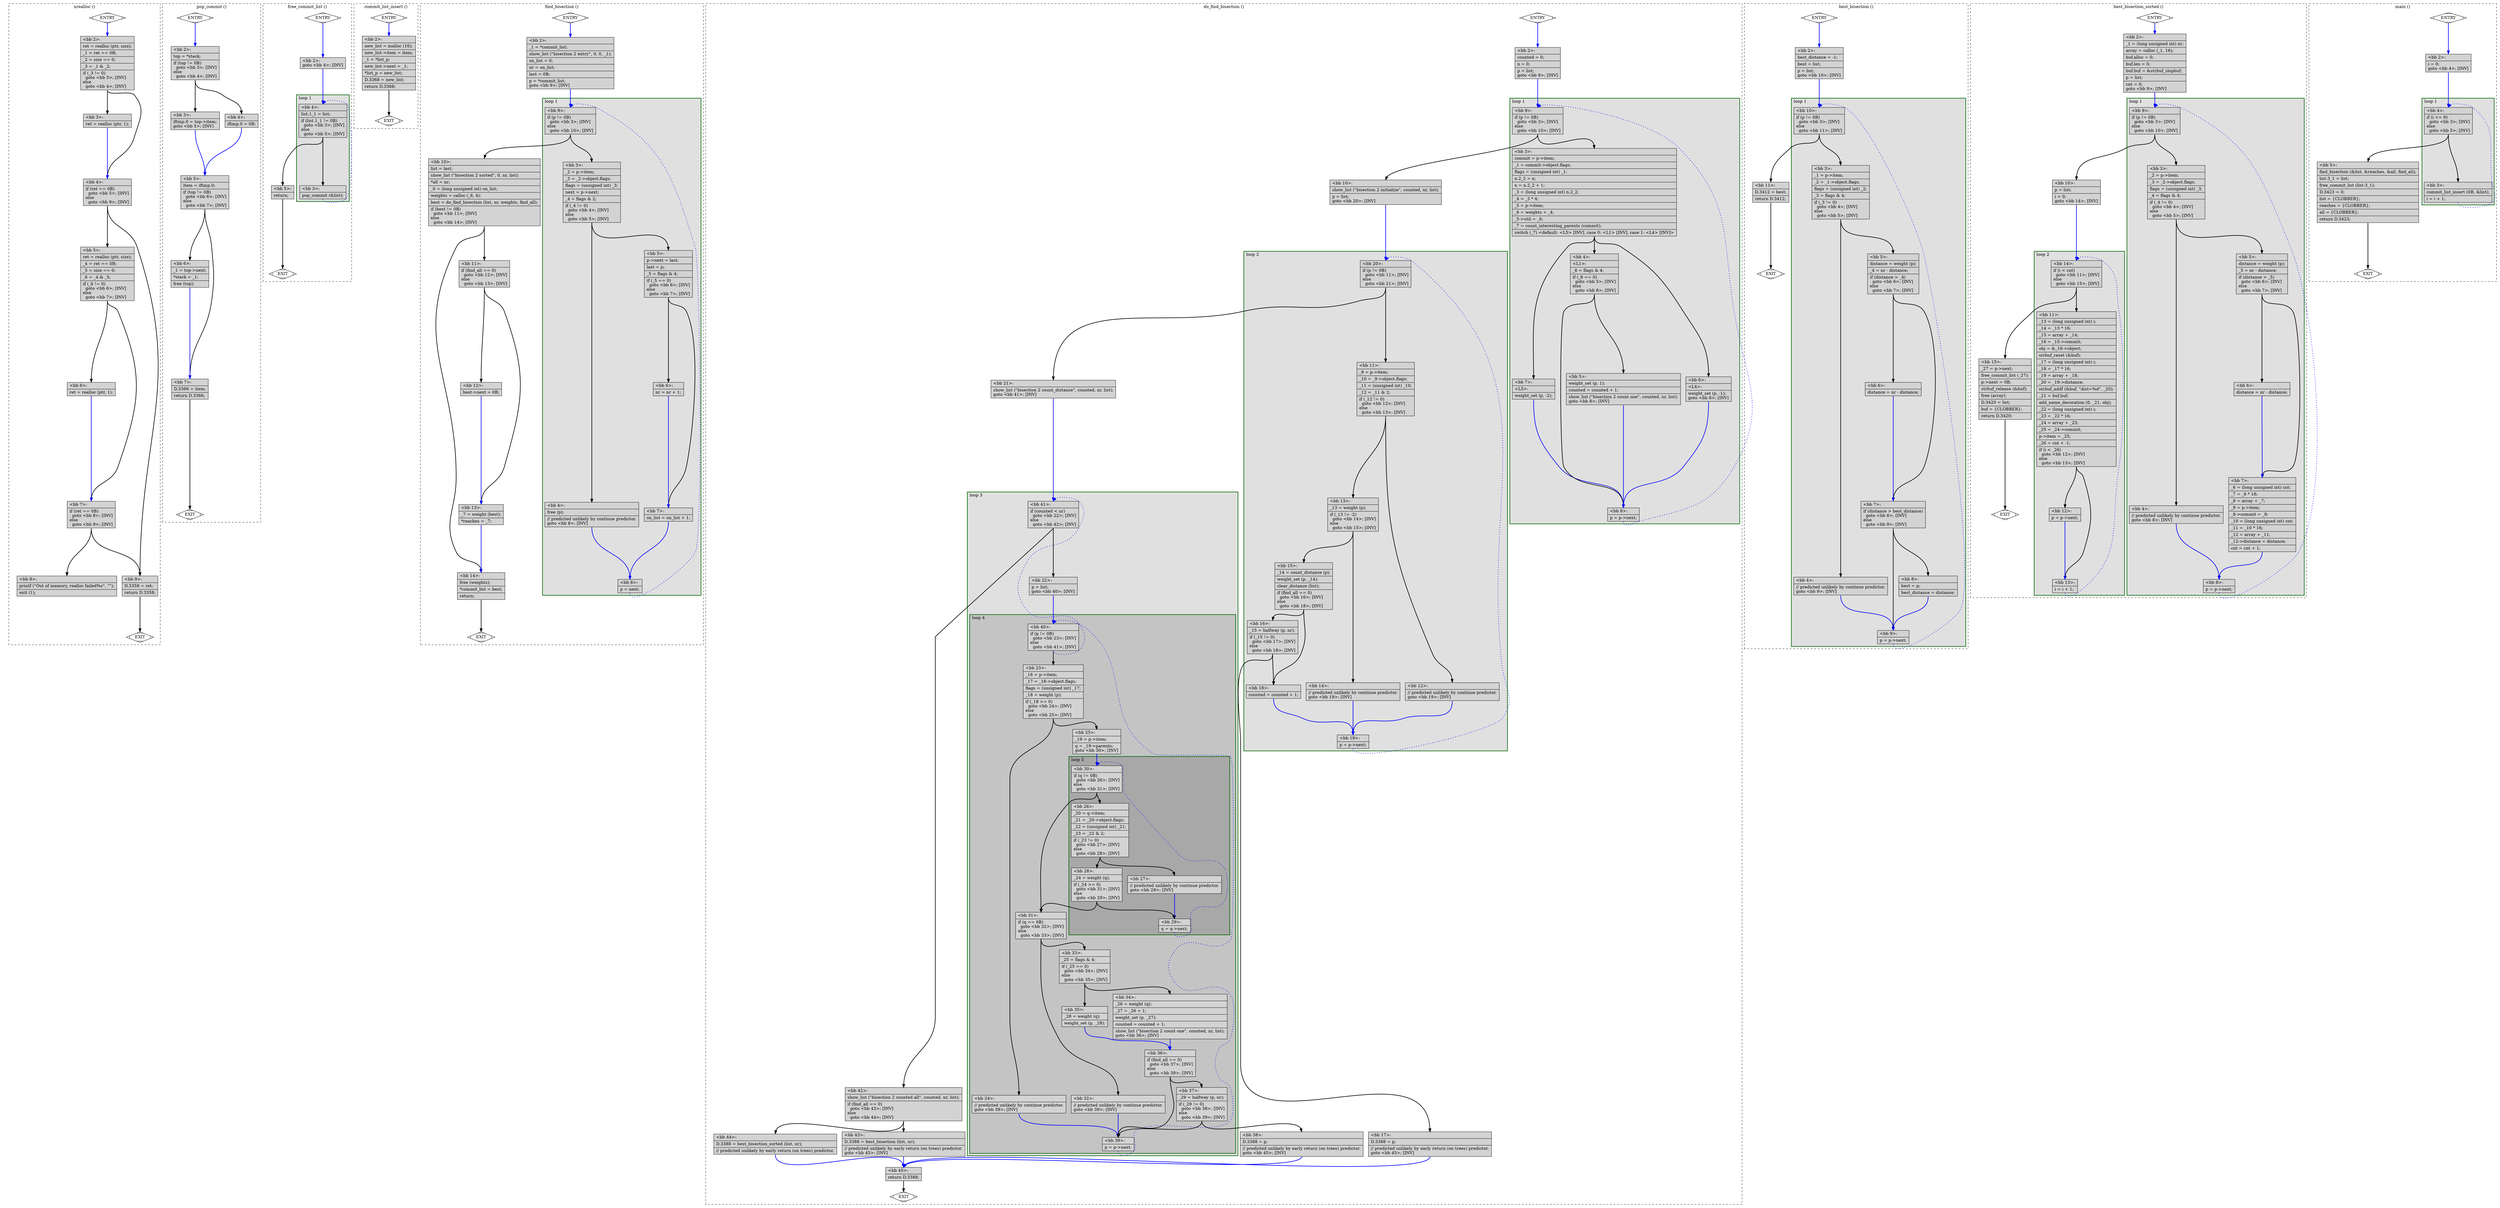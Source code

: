 digraph "test.o-git_leak_2.c.015t.cfg" {
overlap=false;
subgraph "cluster_xrealloc" {
	style="dashed";
	color="black";
	label="xrealloc ()";
	fn_26_basic_block_0 [shape=Mdiamond,style=filled,fillcolor=white,label="ENTRY"];

	fn_26_basic_block_1 [shape=Mdiamond,style=filled,fillcolor=white,label="EXIT"];

	fn_26_basic_block_2 [shape=record,style=filled,fillcolor=lightgrey,label="{\<bb\ 2\>:\l\
|ret\ =\ realloc\ (ptr,\ size);\l\
|_1\ =\ ret\ ==\ 0B;\l\
|_2\ =\ size\ ==\ 0;\l\
|_3\ =\ _1\ &\ _2;\l\
|if\ (_3\ !=\ 0)\l\
\ \ goto\ \<bb\ 3\>;\ [INV]\l\
else\l\
\ \ goto\ \<bb\ 4\>;\ [INV]\l\
}"];

	fn_26_basic_block_3 [shape=record,style=filled,fillcolor=lightgrey,label="{\<bb\ 3\>:\l\
|ret\ =\ realloc\ (ptr,\ 1);\l\
}"];

	fn_26_basic_block_4 [shape=record,style=filled,fillcolor=lightgrey,label="{\<bb\ 4\>:\l\
|if\ (ret\ ==\ 0B)\l\
\ \ goto\ \<bb\ 5\>;\ [INV]\l\
else\l\
\ \ goto\ \<bb\ 9\>;\ [INV]\l\
}"];

	fn_26_basic_block_5 [shape=record,style=filled,fillcolor=lightgrey,label="{\<bb\ 5\>:\l\
|ret\ =\ realloc\ (ptr,\ size);\l\
|_4\ =\ ret\ ==\ 0B;\l\
|_5\ =\ size\ ==\ 0;\l\
|_6\ =\ _4\ &\ _5;\l\
|if\ (_6\ !=\ 0)\l\
\ \ goto\ \<bb\ 6\>;\ [INV]\l\
else\l\
\ \ goto\ \<bb\ 7\>;\ [INV]\l\
}"];

	fn_26_basic_block_6 [shape=record,style=filled,fillcolor=lightgrey,label="{\<bb\ 6\>:\l\
|ret\ =\ realloc\ (ptr,\ 1);\l\
}"];

	fn_26_basic_block_7 [shape=record,style=filled,fillcolor=lightgrey,label="{\<bb\ 7\>:\l\
|if\ (ret\ ==\ 0B)\l\
\ \ goto\ \<bb\ 8\>;\ [INV]\l\
else\l\
\ \ goto\ \<bb\ 9\>;\ [INV]\l\
}"];

	fn_26_basic_block_8 [shape=record,style=filled,fillcolor=lightgrey,label="{\<bb\ 8\>:\l\
|printf\ (\"Out\ of\ memory,\ realloc\ failed%s\",\ \"\");\l\
|exit\ (1);\l\
}"];

	fn_26_basic_block_9 [shape=record,style=filled,fillcolor=lightgrey,label="{\<bb\ 9\>:\l\
|D.3358\ =\ ret;\l\
|return\ D.3358;\l\
}"];

	fn_26_basic_block_0:s -> fn_26_basic_block_2:n [style="solid,bold",color=blue,weight=100,constraint=true];
	fn_26_basic_block_2:s -> fn_26_basic_block_3:n [style="solid,bold",color=black,weight=10,constraint=true];
	fn_26_basic_block_2:s -> fn_26_basic_block_4:n [style="solid,bold",color=black,weight=10,constraint=true];
	fn_26_basic_block_3:s -> fn_26_basic_block_4:n [style="solid,bold",color=blue,weight=100,constraint=true];
	fn_26_basic_block_4:s -> fn_26_basic_block_5:n [style="solid,bold",color=black,weight=10,constraint=true];
	fn_26_basic_block_4:s -> fn_26_basic_block_9:n [style="solid,bold",color=black,weight=10,constraint=true];
	fn_26_basic_block_5:s -> fn_26_basic_block_6:n [style="solid,bold",color=black,weight=10,constraint=true];
	fn_26_basic_block_5:s -> fn_26_basic_block_7:n [style="solid,bold",color=black,weight=10,constraint=true];
	fn_26_basic_block_6:s -> fn_26_basic_block_7:n [style="solid,bold",color=blue,weight=100,constraint=true];
	fn_26_basic_block_7:s -> fn_26_basic_block_8:n [style="solid,bold",color=black,weight=10,constraint=true];
	fn_26_basic_block_7:s -> fn_26_basic_block_9:n [style="solid,bold",color=black,weight=10,constraint=true];
	fn_26_basic_block_9:s -> fn_26_basic_block_1:n [style="solid,bold",color=black,weight=10,constraint=true];
	fn_26_basic_block_0:s -> fn_26_basic_block_1:n [style="invis",constraint=true];
}
subgraph "cluster_pop_commit" {
	style="dashed";
	color="black";
	label="pop_commit ()";
	fn_27_basic_block_0 [shape=Mdiamond,style=filled,fillcolor=white,label="ENTRY"];

	fn_27_basic_block_1 [shape=Mdiamond,style=filled,fillcolor=white,label="EXIT"];

	fn_27_basic_block_2 [shape=record,style=filled,fillcolor=lightgrey,label="{\<bb\ 2\>:\l\
|top\ =\ *stack;\l\
|if\ (top\ !=\ 0B)\l\
\ \ goto\ \<bb\ 3\>;\ [INV]\l\
else\l\
\ \ goto\ \<bb\ 4\>;\ [INV]\l\
}"];

	fn_27_basic_block_3 [shape=record,style=filled,fillcolor=lightgrey,label="{\<bb\ 3\>:\l\
|iftmp.0\ =\ top-\>item;\l\
goto\ \<bb\ 5\>;\ [INV]\l\
}"];

	fn_27_basic_block_4 [shape=record,style=filled,fillcolor=lightgrey,label="{\<bb\ 4\>:\l\
|iftmp.0\ =\ 0B;\l\
}"];

	fn_27_basic_block_5 [shape=record,style=filled,fillcolor=lightgrey,label="{\<bb\ 5\>:\l\
|item\ =\ iftmp.0;\l\
|if\ (top\ !=\ 0B)\l\
\ \ goto\ \<bb\ 6\>;\ [INV]\l\
else\l\
\ \ goto\ \<bb\ 7\>;\ [INV]\l\
}"];

	fn_27_basic_block_6 [shape=record,style=filled,fillcolor=lightgrey,label="{\<bb\ 6\>:\l\
|_1\ =\ top-\>next;\l\
|*stack\ =\ _1;\l\
|free\ (top);\l\
}"];

	fn_27_basic_block_7 [shape=record,style=filled,fillcolor=lightgrey,label="{\<bb\ 7\>:\l\
|D.3366\ =\ item;\l\
|return\ D.3366;\l\
}"];

	fn_27_basic_block_0:s -> fn_27_basic_block_2:n [style="solid,bold",color=blue,weight=100,constraint=true];
	fn_27_basic_block_2:s -> fn_27_basic_block_3:n [style="solid,bold",color=black,weight=10,constraint=true];
	fn_27_basic_block_2:s -> fn_27_basic_block_4:n [style="solid,bold",color=black,weight=10,constraint=true];
	fn_27_basic_block_3:s -> fn_27_basic_block_5:n [style="solid,bold",color=blue,weight=100,constraint=true];
	fn_27_basic_block_4:s -> fn_27_basic_block_5:n [style="solid,bold",color=blue,weight=100,constraint=true];
	fn_27_basic_block_5:s -> fn_27_basic_block_6:n [style="solid,bold",color=black,weight=10,constraint=true];
	fn_27_basic_block_5:s -> fn_27_basic_block_7:n [style="solid,bold",color=black,weight=10,constraint=true];
	fn_27_basic_block_6:s -> fn_27_basic_block_7:n [style="solid,bold",color=blue,weight=100,constraint=true];
	fn_27_basic_block_7:s -> fn_27_basic_block_1:n [style="solid,bold",color=black,weight=10,constraint=true];
	fn_27_basic_block_0:s -> fn_27_basic_block_1:n [style="invis",constraint=true];
}
subgraph "cluster_free_commit_list" {
	style="dashed";
	color="black";
	label="free_commit_list ()";
	subgraph cluster_28_1 {
	style="filled";
	color="darkgreen";
	fillcolor="grey88";
	label="loop 1";
	labeljust=l;
	penwidth=2;
	fn_28_basic_block_4 [shape=record,style=filled,fillcolor=lightgrey,label="{\<bb\ 4\>:\l\
|list.1_1\ =\ list;\l\
|if\ (list.1_1\ !=\ 0B)\l\
\ \ goto\ \<bb\ 3\>;\ [INV]\l\
else\l\
\ \ goto\ \<bb\ 5\>;\ [INV]\l\
}"];

	fn_28_basic_block_3 [shape=record,style=filled,fillcolor=lightgrey,label="{\<bb\ 3\>:\l\
|pop_commit\ (&list);\l\
}"];

	}
	fn_28_basic_block_0 [shape=Mdiamond,style=filled,fillcolor=white,label="ENTRY"];

	fn_28_basic_block_1 [shape=Mdiamond,style=filled,fillcolor=white,label="EXIT"];

	fn_28_basic_block_2 [shape=record,style=filled,fillcolor=lightgrey,label="{\<bb\ 2\>:\l\
goto\ \<bb\ 4\>;\ [INV]\l\
}"];

	fn_28_basic_block_5 [shape=record,style=filled,fillcolor=lightgrey,label="{\<bb\ 5\>:\l\
|return;\l\
}"];

	fn_28_basic_block_0:s -> fn_28_basic_block_2:n [style="solid,bold",color=blue,weight=100,constraint=true];
	fn_28_basic_block_2:s -> fn_28_basic_block_4:n [style="solid,bold",color=blue,weight=100,constraint=true];
	fn_28_basic_block_3:s -> fn_28_basic_block_4:n [style="dotted,bold",color=blue,weight=10,constraint=false];
	fn_28_basic_block_4:s -> fn_28_basic_block_3:n [style="solid,bold",color=black,weight=10,constraint=true];
	fn_28_basic_block_4:s -> fn_28_basic_block_5:n [style="solid,bold",color=black,weight=10,constraint=true];
	fn_28_basic_block_5:s -> fn_28_basic_block_1:n [style="solid,bold",color=black,weight=10,constraint=true];
	fn_28_basic_block_0:s -> fn_28_basic_block_1:n [style="invis",constraint=true];
}
subgraph "cluster_commit_list_insert" {
	style="dashed";
	color="black";
	label="commit_list_insert ()";
	fn_29_basic_block_0 [shape=Mdiamond,style=filled,fillcolor=white,label="ENTRY"];

	fn_29_basic_block_1 [shape=Mdiamond,style=filled,fillcolor=white,label="EXIT"];

	fn_29_basic_block_2 [shape=record,style=filled,fillcolor=lightgrey,label="{\<bb\ 2\>:\l\
|new_list\ =\ malloc\ (16);\l\
|new_list-\>item\ =\ item;\l\
|_1\ =\ *list_p;\l\
|new_list-\>next\ =\ _1;\l\
|*list_p\ =\ new_list;\l\
|D.3368\ =\ new_list;\l\
|return\ D.3368;\l\
}"];

	fn_29_basic_block_0:s -> fn_29_basic_block_2:n [style="solid,bold",color=blue,weight=100,constraint=true];
	fn_29_basic_block_2:s -> fn_29_basic_block_1:n [style="solid,bold",color=black,weight=10,constraint=true];
	fn_29_basic_block_0:s -> fn_29_basic_block_1:n [style="invis",constraint=true];
}
subgraph "cluster_find_bisection" {
	style="dashed";
	color="black";
	label="find_bisection ()";
	subgraph cluster_33_1 {
	style="filled";
	color="darkgreen";
	fillcolor="grey88";
	label="loop 1";
	labeljust=l;
	penwidth=2;
	fn_33_basic_block_9 [shape=record,style=filled,fillcolor=lightgrey,label="{\<bb\ 9\>:\l\
|if\ (p\ !=\ 0B)\l\
\ \ goto\ \<bb\ 3\>;\ [INV]\l\
else\l\
\ \ goto\ \<bb\ 10\>;\ [INV]\l\
}"];

	fn_33_basic_block_3 [shape=record,style=filled,fillcolor=lightgrey,label="{\<bb\ 3\>:\l\
|_2\ =\ p-\>item;\l\
|_3\ =\ _2-\>object.flags;\l\
|flags\ =\ (unsigned\ int)\ _3;\l\
|next\ =\ p-\>next;\l\
|_4\ =\ flags\ &\ 2;\l\
|if\ (_4\ !=\ 0)\l\
\ \ goto\ \<bb\ 4\>;\ [INV]\l\
else\l\
\ \ goto\ \<bb\ 5\>;\ [INV]\l\
}"];

	fn_33_basic_block_4 [shape=record,style=filled,fillcolor=lightgrey,label="{\<bb\ 4\>:\l\
|free\ (p);\l\
|//\ predicted\ unlikely\ by\ continue\ predictor.\l\
goto\ \<bb\ 8\>;\ [INV]\l\
}"];

	fn_33_basic_block_5 [shape=record,style=filled,fillcolor=lightgrey,label="{\<bb\ 5\>:\l\
|p-\>next\ =\ last;\l\
|last\ =\ p;\l\
|_5\ =\ flags\ &\ 4;\l\
|if\ (_5\ ==\ 0)\l\
\ \ goto\ \<bb\ 6\>;\ [INV]\l\
else\l\
\ \ goto\ \<bb\ 7\>;\ [INV]\l\
}"];

	fn_33_basic_block_8 [shape=record,style=filled,fillcolor=lightgrey,label="{\<bb\ 8\>:\l\
|p\ =\ next;\l\
}"];

	fn_33_basic_block_6 [shape=record,style=filled,fillcolor=lightgrey,label="{\<bb\ 6\>:\l\
|nr\ =\ nr\ +\ 1;\l\
}"];

	fn_33_basic_block_7 [shape=record,style=filled,fillcolor=lightgrey,label="{\<bb\ 7\>:\l\
|on_list\ =\ on_list\ +\ 1;\l\
}"];

	}
	fn_33_basic_block_0 [shape=Mdiamond,style=filled,fillcolor=white,label="ENTRY"];

	fn_33_basic_block_1 [shape=Mdiamond,style=filled,fillcolor=white,label="EXIT"];

	fn_33_basic_block_2 [shape=record,style=filled,fillcolor=lightgrey,label="{\<bb\ 2\>:\l\
|_1\ =\ *commit_list;\l\
|show_list\ (\"bisection\ 2\ entry\",\ 0,\ 0,\ _1);\l\
|on_list\ =\ 0;\l\
|nr\ =\ on_list;\l\
|last\ =\ 0B;\l\
|p\ =\ *commit_list;\l\
goto\ \<bb\ 9\>;\ [INV]\l\
}"];

	fn_33_basic_block_10 [shape=record,style=filled,fillcolor=lightgrey,label="{\<bb\ 10\>:\l\
|list\ =\ last;\l\
|show_list\ (\"bisection\ 2\ sorted\",\ 0,\ nr,\ list);\l\
|*all\ =\ nr;\l\
|_6\ =\ (long\ unsigned\ int)\ on_list;\l\
|weights\ =\ calloc\ (_6,\ 4);\l\
|best\ =\ do_find_bisection\ (list,\ nr,\ weights,\ find_all);\l\
|if\ (best\ !=\ 0B)\l\
\ \ goto\ \<bb\ 11\>;\ [INV]\l\
else\l\
\ \ goto\ \<bb\ 14\>;\ [INV]\l\
}"];

	fn_33_basic_block_11 [shape=record,style=filled,fillcolor=lightgrey,label="{\<bb\ 11\>:\l\
|if\ (find_all\ ==\ 0)\l\
\ \ goto\ \<bb\ 12\>;\ [INV]\l\
else\l\
\ \ goto\ \<bb\ 13\>;\ [INV]\l\
}"];

	fn_33_basic_block_12 [shape=record,style=filled,fillcolor=lightgrey,label="{\<bb\ 12\>:\l\
|best-\>next\ =\ 0B;\l\
}"];

	fn_33_basic_block_13 [shape=record,style=filled,fillcolor=lightgrey,label="{\<bb\ 13\>:\l\
|_7\ =\ weight\ (best);\l\
|*reaches\ =\ _7;\l\
}"];

	fn_33_basic_block_14 [shape=record,style=filled,fillcolor=lightgrey,label="{\<bb\ 14\>:\l\
|free\ (weights);\l\
|*commit_list\ =\ best;\l\
|return;\l\
}"];

	fn_33_basic_block_0:s -> fn_33_basic_block_2:n [style="solid,bold",color=blue,weight=100,constraint=true];
	fn_33_basic_block_2:s -> fn_33_basic_block_9:n [style="solid,bold",color=blue,weight=100,constraint=true];
	fn_33_basic_block_3:s -> fn_33_basic_block_4:n [style="solid,bold",color=black,weight=10,constraint=true];
	fn_33_basic_block_3:s -> fn_33_basic_block_5:n [style="solid,bold",color=black,weight=10,constraint=true];
	fn_33_basic_block_4:s -> fn_33_basic_block_8:n [style="solid,bold",color=blue,weight=100,constraint=true];
	fn_33_basic_block_5:s -> fn_33_basic_block_6:n [style="solid,bold",color=black,weight=10,constraint=true];
	fn_33_basic_block_5:s -> fn_33_basic_block_7:n [style="solid,bold",color=black,weight=10,constraint=true];
	fn_33_basic_block_6:s -> fn_33_basic_block_7:n [style="solid,bold",color=blue,weight=100,constraint=true];
	fn_33_basic_block_7:s -> fn_33_basic_block_8:n [style="solid,bold",color=blue,weight=100,constraint=true];
	fn_33_basic_block_8:s -> fn_33_basic_block_9:n [style="dotted,bold",color=blue,weight=10,constraint=false];
	fn_33_basic_block_9:s -> fn_33_basic_block_3:n [style="solid,bold",color=black,weight=10,constraint=true];
	fn_33_basic_block_9:s -> fn_33_basic_block_10:n [style="solid,bold",color=black,weight=10,constraint=true];
	fn_33_basic_block_10:s -> fn_33_basic_block_11:n [style="solid,bold",color=black,weight=10,constraint=true];
	fn_33_basic_block_10:s -> fn_33_basic_block_14:n [style="solid,bold",color=black,weight=10,constraint=true];
	fn_33_basic_block_11:s -> fn_33_basic_block_12:n [style="solid,bold",color=black,weight=10,constraint=true];
	fn_33_basic_block_11:s -> fn_33_basic_block_13:n [style="solid,bold",color=black,weight=10,constraint=true];
	fn_33_basic_block_12:s -> fn_33_basic_block_13:n [style="solid,bold",color=blue,weight=100,constraint=true];
	fn_33_basic_block_13:s -> fn_33_basic_block_14:n [style="solid,bold",color=blue,weight=100,constraint=true];
	fn_33_basic_block_14:s -> fn_33_basic_block_1:n [style="solid,bold",color=black,weight=10,constraint=true];
	fn_33_basic_block_0:s -> fn_33_basic_block_1:n [style="invis",constraint=true];
}
subgraph "cluster_do_find_bisection" {
	style="dashed";
	color="black";
	label="do_find_bisection ()";
	subgraph cluster_32_3 {
	style="filled";
	color="darkgreen";
	fillcolor="grey88";
	label="loop 3";
	labeljust=l;
	penwidth=2;
	subgraph cluster_32_4 {
	style="filled";
	color="darkgreen";
	fillcolor="grey77";
	label="loop 4";
	labeljust=l;
	penwidth=2;
	subgraph cluster_32_5 {
	style="filled";
	color="darkgreen";
	fillcolor="grey66";
	label="loop 5";
	labeljust=l;
	penwidth=2;
	fn_32_basic_block_30 [shape=record,style=filled,fillcolor=lightgrey,label="{\<bb\ 30\>:\l\
|if\ (q\ !=\ 0B)\l\
\ \ goto\ \<bb\ 26\>;\ [INV]\l\
else\l\
\ \ goto\ \<bb\ 31\>;\ [INV]\l\
}"];

	fn_32_basic_block_26 [shape=record,style=filled,fillcolor=lightgrey,label="{\<bb\ 26\>:\l\
|_20\ =\ q-\>item;\l\
|_21\ =\ _20-\>object.flags;\l\
|_22\ =\ (unsigned\ int)\ _21;\l\
|_23\ =\ _22\ &\ 2;\l\
|if\ (_23\ !=\ 0)\l\
\ \ goto\ \<bb\ 27\>;\ [INV]\l\
else\l\
\ \ goto\ \<bb\ 28\>;\ [INV]\l\
}"];

	fn_32_basic_block_27 [shape=record,style=filled,fillcolor=lightgrey,label="{\<bb\ 27\>:\l\
|//\ predicted\ unlikely\ by\ continue\ predictor.\l\
goto\ \<bb\ 29\>;\ [INV]\l\
}"];

	fn_32_basic_block_28 [shape=record,style=filled,fillcolor=lightgrey,label="{\<bb\ 28\>:\l\
|_24\ =\ weight\ (q);\l\
|if\ (_24\ \>=\ 0)\l\
\ \ goto\ \<bb\ 31\>;\ [INV]\l\
else\l\
\ \ goto\ \<bb\ 29\>;\ [INV]\l\
}"];

	fn_32_basic_block_29 [shape=record,style=filled,fillcolor=lightgrey,label="{\<bb\ 29\>:\l\
|q\ =\ q-\>next;\l\
}"];

	}
	fn_32_basic_block_40 [shape=record,style=filled,fillcolor=lightgrey,label="{\<bb\ 40\>:\l\
|if\ (p\ !=\ 0B)\l\
\ \ goto\ \<bb\ 23\>;\ [INV]\l\
else\l\
\ \ goto\ \<bb\ 41\>;\ [INV]\l\
}"];

	fn_32_basic_block_23 [shape=record,style=filled,fillcolor=lightgrey,label="{\<bb\ 23\>:\l\
|_16\ =\ p-\>item;\l\
|_17\ =\ _16-\>object.flags;\l\
|flags\ =\ (unsigned\ int)\ _17;\l\
|_18\ =\ weight\ (p);\l\
|if\ (_18\ \>=\ 0)\l\
\ \ goto\ \<bb\ 24\>;\ [INV]\l\
else\l\
\ \ goto\ \<bb\ 25\>;\ [INV]\l\
}"];

	fn_32_basic_block_24 [shape=record,style=filled,fillcolor=lightgrey,label="{\<bb\ 24\>:\l\
|//\ predicted\ unlikely\ by\ continue\ predictor.\l\
goto\ \<bb\ 39\>;\ [INV]\l\
}"];

	fn_32_basic_block_25 [shape=record,style=filled,fillcolor=lightgrey,label="{\<bb\ 25\>:\l\
|_19\ =\ p-\>item;\l\
|q\ =\ _19-\>parents;\l\
goto\ \<bb\ 30\>;\ [INV]\l\
}"];

	fn_32_basic_block_39 [shape=record,style=filled,fillcolor=lightgrey,label="{\<bb\ 39\>:\l\
|p\ =\ p-\>next;\l\
}"];

	fn_32_basic_block_31 [shape=record,style=filled,fillcolor=lightgrey,label="{\<bb\ 31\>:\l\
|if\ (q\ ==\ 0B)\l\
\ \ goto\ \<bb\ 32\>;\ [INV]\l\
else\l\
\ \ goto\ \<bb\ 33\>;\ [INV]\l\
}"];

	fn_32_basic_block_32 [shape=record,style=filled,fillcolor=lightgrey,label="{\<bb\ 32\>:\l\
|//\ predicted\ unlikely\ by\ continue\ predictor.\l\
goto\ \<bb\ 39\>;\ [INV]\l\
}"];

	fn_32_basic_block_33 [shape=record,style=filled,fillcolor=lightgrey,label="{\<bb\ 33\>:\l\
|_25\ =\ flags\ &\ 4;\l\
|if\ (_25\ ==\ 0)\l\
\ \ goto\ \<bb\ 34\>;\ [INV]\l\
else\l\
\ \ goto\ \<bb\ 35\>;\ [INV]\l\
}"];

	fn_32_basic_block_34 [shape=record,style=filled,fillcolor=lightgrey,label="{\<bb\ 34\>:\l\
|_26\ =\ weight\ (q);\l\
|_27\ =\ _26\ +\ 1;\l\
|weight_set\ (p,\ _27);\l\
|counted\ =\ counted\ +\ 1;\l\
|show_list\ (\"bisection\ 2\ count\ one\",\ counted,\ nr,\ list);\l\
goto\ \<bb\ 36\>;\ [INV]\l\
}"];

	fn_32_basic_block_35 [shape=record,style=filled,fillcolor=lightgrey,label="{\<bb\ 35\>:\l\
|_28\ =\ weight\ (q);\l\
|weight_set\ (p,\ _28);\l\
}"];

	fn_32_basic_block_36 [shape=record,style=filled,fillcolor=lightgrey,label="{\<bb\ 36\>:\l\
|if\ (find_all\ ==\ 0)\l\
\ \ goto\ \<bb\ 37\>;\ [INV]\l\
else\l\
\ \ goto\ \<bb\ 39\>;\ [INV]\l\
}"];

	fn_32_basic_block_37 [shape=record,style=filled,fillcolor=lightgrey,label="{\<bb\ 37\>:\l\
|_29\ =\ halfway\ (p,\ nr);\l\
|if\ (_29\ !=\ 0)\l\
\ \ goto\ \<bb\ 38\>;\ [INV]\l\
else\l\
\ \ goto\ \<bb\ 39\>;\ [INV]\l\
}"];

	}
	fn_32_basic_block_41 [shape=record,style=filled,fillcolor=lightgrey,label="{\<bb\ 41\>:\l\
|if\ (counted\ \<\ nr)\l\
\ \ goto\ \<bb\ 22\>;\ [INV]\l\
else\l\
\ \ goto\ \<bb\ 42\>;\ [INV]\l\
}"];

	fn_32_basic_block_22 [shape=record,style=filled,fillcolor=lightgrey,label="{\<bb\ 22\>:\l\
|p\ =\ list;\l\
goto\ \<bb\ 40\>;\ [INV]\l\
}"];

	}
	subgraph cluster_32_2 {
	style="filled";
	color="darkgreen";
	fillcolor="grey88";
	label="loop 2";
	labeljust=l;
	penwidth=2;
	fn_32_basic_block_20 [shape=record,style=filled,fillcolor=lightgrey,label="{\<bb\ 20\>:\l\
|if\ (p\ !=\ 0B)\l\
\ \ goto\ \<bb\ 11\>;\ [INV]\l\
else\l\
\ \ goto\ \<bb\ 21\>;\ [INV]\l\
}"];

	fn_32_basic_block_11 [shape=record,style=filled,fillcolor=lightgrey,label="{\<bb\ 11\>:\l\
|_9\ =\ p-\>item;\l\
|_10\ =\ _9-\>object.flags;\l\
|_11\ =\ (unsigned\ int)\ _10;\l\
|_12\ =\ _11\ &\ 2;\l\
|if\ (_12\ !=\ 0)\l\
\ \ goto\ \<bb\ 12\>;\ [INV]\l\
else\l\
\ \ goto\ \<bb\ 13\>;\ [INV]\l\
}"];

	fn_32_basic_block_12 [shape=record,style=filled,fillcolor=lightgrey,label="{\<bb\ 12\>:\l\
|//\ predicted\ unlikely\ by\ continue\ predictor.\l\
goto\ \<bb\ 19\>;\ [INV]\l\
}"];

	fn_32_basic_block_13 [shape=record,style=filled,fillcolor=lightgrey,label="{\<bb\ 13\>:\l\
|_13\ =\ weight\ (p);\l\
|if\ (_13\ !=\ -2)\l\
\ \ goto\ \<bb\ 14\>;\ [INV]\l\
else\l\
\ \ goto\ \<bb\ 15\>;\ [INV]\l\
}"];

	fn_32_basic_block_19 [shape=record,style=filled,fillcolor=lightgrey,label="{\<bb\ 19\>:\l\
|p\ =\ p-\>next;\l\
}"];

	fn_32_basic_block_14 [shape=record,style=filled,fillcolor=lightgrey,label="{\<bb\ 14\>:\l\
|//\ predicted\ unlikely\ by\ continue\ predictor.\l\
goto\ \<bb\ 19\>;\ [INV]\l\
}"];

	fn_32_basic_block_15 [shape=record,style=filled,fillcolor=lightgrey,label="{\<bb\ 15\>:\l\
|_14\ =\ count_distance\ (p);\l\
|weight_set\ (p,\ _14);\l\
|clear_distance\ (list);\l\
|if\ (find_all\ ==\ 0)\l\
\ \ goto\ \<bb\ 16\>;\ [INV]\l\
else\l\
\ \ goto\ \<bb\ 18\>;\ [INV]\l\
}"];

	fn_32_basic_block_16 [shape=record,style=filled,fillcolor=lightgrey,label="{\<bb\ 16\>:\l\
|_15\ =\ halfway\ (p,\ nr);\l\
|if\ (_15\ !=\ 0)\l\
\ \ goto\ \<bb\ 17\>;\ [INV]\l\
else\l\
\ \ goto\ \<bb\ 18\>;\ [INV]\l\
}"];

	fn_32_basic_block_18 [shape=record,style=filled,fillcolor=lightgrey,label="{\<bb\ 18\>:\l\
|counted\ =\ counted\ +\ 1;\l\
}"];

	}
	subgraph cluster_32_1 {
	style="filled";
	color="darkgreen";
	fillcolor="grey88";
	label="loop 1";
	labeljust=l;
	penwidth=2;
	fn_32_basic_block_9 [shape=record,style=filled,fillcolor=lightgrey,label="{\<bb\ 9\>:\l\
|if\ (p\ !=\ 0B)\l\
\ \ goto\ \<bb\ 3\>;\ [INV]\l\
else\l\
\ \ goto\ \<bb\ 10\>;\ [INV]\l\
}"];

	fn_32_basic_block_3 [shape=record,style=filled,fillcolor=lightgrey,label="{\<bb\ 3\>:\l\
|commit\ =\ p-\>item;\l\
|_1\ =\ commit-\>object.flags;\l\
|flags\ =\ (unsigned\ int)\ _1;\l\
|n.2_2\ =\ n;\l\
|n\ =\ n.2_2\ +\ 1;\l\
|_3\ =\ (long\ unsigned\ int)\ n.2_2;\l\
|_4\ =\ _3\ *\ 4;\l\
|_5\ =\ p-\>item;\l\
|_6\ =\ weights\ +\ _4;\l\
|_5-\>util\ =\ _6;\l\
|_7\ =\ count_interesting_parents\ (commit);\l\
|switch\ (_7)\ \<default:\ \<L5\>\ [INV],\ case\ 0:\ \<L1\>\ [INV],\ case\ 1:\ \<L4\>\ [INV]\>\l\
}"];

	fn_32_basic_block_7 [shape=record,style=filled,fillcolor=lightgrey,label="{\<bb\ 7\>:\l\
|\<L5\>:\l\
|weight_set\ (p,\ -2);\l\
}"];

	fn_32_basic_block_4 [shape=record,style=filled,fillcolor=lightgrey,label="{\<bb\ 4\>:\l\
|\<L1\>:\l\
|_8\ =\ flags\ &\ 4;\l\
|if\ (_8\ ==\ 0)\l\
\ \ goto\ \<bb\ 5\>;\ [INV]\l\
else\l\
\ \ goto\ \<bb\ 8\>;\ [INV]\l\
}"];

	fn_32_basic_block_6 [shape=record,style=filled,fillcolor=lightgrey,label="{\<bb\ 6\>:\l\
|\<L4\>:\l\
|weight_set\ (p,\ -1);\l\
goto\ \<bb\ 8\>;\ [INV]\l\
}"];

	fn_32_basic_block_8 [shape=record,style=filled,fillcolor=lightgrey,label="{\<bb\ 8\>:\l\
|p\ =\ p-\>next;\l\
}"];

	fn_32_basic_block_5 [shape=record,style=filled,fillcolor=lightgrey,label="{\<bb\ 5\>:\l\
|weight_set\ (p,\ 1);\l\
|counted\ =\ counted\ +\ 1;\l\
|show_list\ (\"bisection\ 2\ count\ one\",\ counted,\ nr,\ list);\l\
goto\ \<bb\ 8\>;\ [INV]\l\
}"];

	}
	fn_32_basic_block_0 [shape=Mdiamond,style=filled,fillcolor=white,label="ENTRY"];

	fn_32_basic_block_1 [shape=Mdiamond,style=filled,fillcolor=white,label="EXIT"];

	fn_32_basic_block_2 [shape=record,style=filled,fillcolor=lightgrey,label="{\<bb\ 2\>:\l\
|counted\ =\ 0;\l\
|n\ =\ 0;\l\
|p\ =\ list;\l\
goto\ \<bb\ 9\>;\ [INV]\l\
}"];

	fn_32_basic_block_10 [shape=record,style=filled,fillcolor=lightgrey,label="{\<bb\ 10\>:\l\
|show_list\ (\"bisection\ 2\ initialize\",\ counted,\ nr,\ list);\l\
|p\ =\ list;\l\
goto\ \<bb\ 20\>;\ [INV]\l\
}"];

	fn_32_basic_block_17 [shape=record,style=filled,fillcolor=lightgrey,label="{\<bb\ 17\>:\l\
|D.3388\ =\ p;\l\
|//\ predicted\ unlikely\ by\ early\ return\ (on\ trees)\ predictor.\l\
goto\ \<bb\ 45\>;\ [INV]\l\
}"];

	fn_32_basic_block_21 [shape=record,style=filled,fillcolor=lightgrey,label="{\<bb\ 21\>:\l\
|show_list\ (\"bisection\ 2\ count_distance\",\ counted,\ nr,\ list);\l\
goto\ \<bb\ 41\>;\ [INV]\l\
}"];

	fn_32_basic_block_38 [shape=record,style=filled,fillcolor=lightgrey,label="{\<bb\ 38\>:\l\
|D.3388\ =\ p;\l\
|//\ predicted\ unlikely\ by\ early\ return\ (on\ trees)\ predictor.\l\
goto\ \<bb\ 45\>;\ [INV]\l\
}"];

	fn_32_basic_block_42 [shape=record,style=filled,fillcolor=lightgrey,label="{\<bb\ 42\>:\l\
|show_list\ (\"bisection\ 2\ counted\ all\",\ counted,\ nr,\ list);\l\
|if\ (find_all\ ==\ 0)\l\
\ \ goto\ \<bb\ 43\>;\ [INV]\l\
else\l\
\ \ goto\ \<bb\ 44\>;\ [INV]\l\
}"];

	fn_32_basic_block_43 [shape=record,style=filled,fillcolor=lightgrey,label="{\<bb\ 43\>:\l\
|D.3388\ =\ best_bisection\ (list,\ nr);\l\
|//\ predicted\ unlikely\ by\ early\ return\ (on\ trees)\ predictor.\l\
goto\ \<bb\ 45\>;\ [INV]\l\
}"];

	fn_32_basic_block_44 [shape=record,style=filled,fillcolor=lightgrey,label="{\<bb\ 44\>:\l\
|D.3388\ =\ best_bisection_sorted\ (list,\ nr);\l\
|//\ predicted\ unlikely\ by\ early\ return\ (on\ trees)\ predictor.\l\
}"];

	fn_32_basic_block_45 [shape=record,style=filled,fillcolor=lightgrey,label="{\<bb\ 45\>:\l\
|return\ D.3388;\l\
}"];

	fn_32_basic_block_0:s -> fn_32_basic_block_2:n [style="solid,bold",color=blue,weight=100,constraint=true];
	fn_32_basic_block_2:s -> fn_32_basic_block_9:n [style="solid,bold",color=blue,weight=100,constraint=true];
	fn_32_basic_block_3:s -> fn_32_basic_block_7:n [style="solid,bold",color=black,weight=10,constraint=true];
	fn_32_basic_block_3:s -> fn_32_basic_block_4:n [style="solid,bold",color=black,weight=10,constraint=true];
	fn_32_basic_block_3:s -> fn_32_basic_block_6:n [style="solid,bold",color=black,weight=10,constraint=true];
	fn_32_basic_block_4:s -> fn_32_basic_block_5:n [style="solid,bold",color=black,weight=10,constraint=true];
	fn_32_basic_block_4:s -> fn_32_basic_block_8:n [style="solid,bold",color=black,weight=10,constraint=true];
	fn_32_basic_block_5:s -> fn_32_basic_block_8:n [style="solid,bold",color=blue,weight=100,constraint=true];
	fn_32_basic_block_6:s -> fn_32_basic_block_8:n [style="solid,bold",color=blue,weight=100,constraint=true];
	fn_32_basic_block_7:s -> fn_32_basic_block_8:n [style="solid,bold",color=blue,weight=100,constraint=true];
	fn_32_basic_block_8:s -> fn_32_basic_block_9:n [style="dotted,bold",color=blue,weight=10,constraint=false];
	fn_32_basic_block_9:s -> fn_32_basic_block_3:n [style="solid,bold",color=black,weight=10,constraint=true];
	fn_32_basic_block_9:s -> fn_32_basic_block_10:n [style="solid,bold",color=black,weight=10,constraint=true];
	fn_32_basic_block_10:s -> fn_32_basic_block_20:n [style="solid,bold",color=blue,weight=100,constraint=true];
	fn_32_basic_block_11:s -> fn_32_basic_block_12:n [style="solid,bold",color=black,weight=10,constraint=true];
	fn_32_basic_block_11:s -> fn_32_basic_block_13:n [style="solid,bold",color=black,weight=10,constraint=true];
	fn_32_basic_block_12:s -> fn_32_basic_block_19:n [style="solid,bold",color=blue,weight=100,constraint=true];
	fn_32_basic_block_13:s -> fn_32_basic_block_14:n [style="solid,bold",color=black,weight=10,constraint=true];
	fn_32_basic_block_13:s -> fn_32_basic_block_15:n [style="solid,bold",color=black,weight=10,constraint=true];
	fn_32_basic_block_14:s -> fn_32_basic_block_19:n [style="solid,bold",color=blue,weight=100,constraint=true];
	fn_32_basic_block_15:s -> fn_32_basic_block_16:n [style="solid,bold",color=black,weight=10,constraint=true];
	fn_32_basic_block_15:s -> fn_32_basic_block_18:n [style="solid,bold",color=black,weight=10,constraint=true];
	fn_32_basic_block_16:s -> fn_32_basic_block_17:n [style="solid,bold",color=black,weight=10,constraint=true];
	fn_32_basic_block_16:s -> fn_32_basic_block_18:n [style="solid,bold",color=black,weight=10,constraint=true];
	fn_32_basic_block_17:s -> fn_32_basic_block_45:n [style="solid,bold",color=blue,weight=100,constraint=true];
	fn_32_basic_block_18:s -> fn_32_basic_block_19:n [style="solid,bold",color=blue,weight=100,constraint=true];
	fn_32_basic_block_19:s -> fn_32_basic_block_20:n [style="dotted,bold",color=blue,weight=10,constraint=false];
	fn_32_basic_block_20:s -> fn_32_basic_block_11:n [style="solid,bold",color=black,weight=10,constraint=true];
	fn_32_basic_block_20:s -> fn_32_basic_block_21:n [style="solid,bold",color=black,weight=10,constraint=true];
	fn_32_basic_block_21:s -> fn_32_basic_block_41:n [style="solid,bold",color=blue,weight=100,constraint=true];
	fn_32_basic_block_22:s -> fn_32_basic_block_40:n [style="solid,bold",color=blue,weight=100,constraint=true];
	fn_32_basic_block_23:s -> fn_32_basic_block_24:n [style="solid,bold",color=black,weight=10,constraint=true];
	fn_32_basic_block_23:s -> fn_32_basic_block_25:n [style="solid,bold",color=black,weight=10,constraint=true];
	fn_32_basic_block_24:s -> fn_32_basic_block_39:n [style="solid,bold",color=blue,weight=100,constraint=true];
	fn_32_basic_block_25:s -> fn_32_basic_block_30:n [style="solid,bold",color=blue,weight=100,constraint=true];
	fn_32_basic_block_26:s -> fn_32_basic_block_27:n [style="solid,bold",color=black,weight=10,constraint=true];
	fn_32_basic_block_26:s -> fn_32_basic_block_28:n [style="solid,bold",color=black,weight=10,constraint=true];
	fn_32_basic_block_27:s -> fn_32_basic_block_29:n [style="solid,bold",color=blue,weight=100,constraint=true];
	fn_32_basic_block_28:s -> fn_32_basic_block_31:n [style="solid,bold",color=black,weight=10,constraint=true];
	fn_32_basic_block_28:s -> fn_32_basic_block_29:n [style="solid,bold",color=black,weight=10,constraint=true];
	fn_32_basic_block_29:s -> fn_32_basic_block_30:n [style="dotted,bold",color=blue,weight=10,constraint=false];
	fn_32_basic_block_30:s -> fn_32_basic_block_26:n [style="solid,bold",color=black,weight=10,constraint=true];
	fn_32_basic_block_30:s -> fn_32_basic_block_31:n [style="solid,bold",color=black,weight=10,constraint=true];
	fn_32_basic_block_31:s -> fn_32_basic_block_32:n [style="solid,bold",color=black,weight=10,constraint=true];
	fn_32_basic_block_31:s -> fn_32_basic_block_33:n [style="solid,bold",color=black,weight=10,constraint=true];
	fn_32_basic_block_32:s -> fn_32_basic_block_39:n [style="solid,bold",color=blue,weight=100,constraint=true];
	fn_32_basic_block_33:s -> fn_32_basic_block_34:n [style="solid,bold",color=black,weight=10,constraint=true];
	fn_32_basic_block_33:s -> fn_32_basic_block_35:n [style="solid,bold",color=black,weight=10,constraint=true];
	fn_32_basic_block_34:s -> fn_32_basic_block_36:n [style="solid,bold",color=blue,weight=100,constraint=true];
	fn_32_basic_block_35:s -> fn_32_basic_block_36:n [style="solid,bold",color=blue,weight=100,constraint=true];
	fn_32_basic_block_36:s -> fn_32_basic_block_37:n [style="solid,bold",color=black,weight=10,constraint=true];
	fn_32_basic_block_36:s -> fn_32_basic_block_39:n [style="solid,bold",color=black,weight=10,constraint=true];
	fn_32_basic_block_37:s -> fn_32_basic_block_38:n [style="solid,bold",color=black,weight=10,constraint=true];
	fn_32_basic_block_37:s -> fn_32_basic_block_39:n [style="solid,bold",color=black,weight=10,constraint=true];
	fn_32_basic_block_38:s -> fn_32_basic_block_45:n [style="solid,bold",color=blue,weight=100,constraint=true];
	fn_32_basic_block_39:s -> fn_32_basic_block_40:n [style="dotted,bold",color=blue,weight=10,constraint=false];
	fn_32_basic_block_40:s -> fn_32_basic_block_23:n [style="solid,bold",color=black,weight=10,constraint=true];
	fn_32_basic_block_40:s -> fn_32_basic_block_41:n [style="dotted,bold",color=blue,weight=10,constraint=false];
	fn_32_basic_block_41:s -> fn_32_basic_block_22:n [style="solid,bold",color=black,weight=10,constraint=true];
	fn_32_basic_block_41:s -> fn_32_basic_block_42:n [style="solid,bold",color=black,weight=10,constraint=true];
	fn_32_basic_block_42:s -> fn_32_basic_block_43:n [style="solid,bold",color=black,weight=10,constraint=true];
	fn_32_basic_block_42:s -> fn_32_basic_block_44:n [style="solid,bold",color=black,weight=10,constraint=true];
	fn_32_basic_block_43:s -> fn_32_basic_block_45:n [style="solid,bold",color=blue,weight=100,constraint=true];
	fn_32_basic_block_44:s -> fn_32_basic_block_45:n [style="solid,bold",color=blue,weight=100,constraint=true];
	fn_32_basic_block_45:s -> fn_32_basic_block_1:n [style="solid,bold",color=black,weight=10,constraint=true];
	fn_32_basic_block_0:s -> fn_32_basic_block_1:n [style="invis",constraint=true];
}
subgraph "cluster_best_bisection" {
	style="dashed";
	color="black";
	label="best_bisection ()";
	subgraph cluster_30_1 {
	style="filled";
	color="darkgreen";
	fillcolor="grey88";
	label="loop 1";
	labeljust=l;
	penwidth=2;
	fn_30_basic_block_10 [shape=record,style=filled,fillcolor=lightgrey,label="{\<bb\ 10\>:\l\
|if\ (p\ !=\ 0B)\l\
\ \ goto\ \<bb\ 3\>;\ [INV]\l\
else\l\
\ \ goto\ \<bb\ 11\>;\ [INV]\l\
}"];

	fn_30_basic_block_3 [shape=record,style=filled,fillcolor=lightgrey,label="{\<bb\ 3\>:\l\
|_1\ =\ p-\>item;\l\
|_2\ =\ _1-\>object.flags;\l\
|flags\ =\ (unsigned\ int)\ _2;\l\
|_3\ =\ flags\ &\ 4;\l\
|if\ (_3\ !=\ 0)\l\
\ \ goto\ \<bb\ 4\>;\ [INV]\l\
else\l\
\ \ goto\ \<bb\ 5\>;\ [INV]\l\
}"];

	fn_30_basic_block_4 [shape=record,style=filled,fillcolor=lightgrey,label="{\<bb\ 4\>:\l\
|//\ predicted\ unlikely\ by\ continue\ predictor.\l\
goto\ \<bb\ 9\>;\ [INV]\l\
}"];

	fn_30_basic_block_5 [shape=record,style=filled,fillcolor=lightgrey,label="{\<bb\ 5\>:\l\
|distance\ =\ weight\ (p);\l\
|_4\ =\ nr\ -\ distance;\l\
|if\ (distance\ \>\ _4)\l\
\ \ goto\ \<bb\ 6\>;\ [INV]\l\
else\l\
\ \ goto\ \<bb\ 7\>;\ [INV]\l\
}"];

	fn_30_basic_block_9 [shape=record,style=filled,fillcolor=lightgrey,label="{\<bb\ 9\>:\l\
|p\ =\ p-\>next;\l\
}"];

	fn_30_basic_block_6 [shape=record,style=filled,fillcolor=lightgrey,label="{\<bb\ 6\>:\l\
|distance\ =\ nr\ -\ distance;\l\
}"];

	fn_30_basic_block_7 [shape=record,style=filled,fillcolor=lightgrey,label="{\<bb\ 7\>:\l\
|if\ (distance\ \>\ best_distance)\l\
\ \ goto\ \<bb\ 8\>;\ [INV]\l\
else\l\
\ \ goto\ \<bb\ 9\>;\ [INV]\l\
}"];

	fn_30_basic_block_8 [shape=record,style=filled,fillcolor=lightgrey,label="{\<bb\ 8\>:\l\
|best\ =\ p;\l\
|best_distance\ =\ distance;\l\
}"];

	}
	fn_30_basic_block_0 [shape=Mdiamond,style=filled,fillcolor=white,label="ENTRY"];

	fn_30_basic_block_1 [shape=Mdiamond,style=filled,fillcolor=white,label="EXIT"];

	fn_30_basic_block_2 [shape=record,style=filled,fillcolor=lightgrey,label="{\<bb\ 2\>:\l\
|best_distance\ =\ -1;\l\
|best\ =\ list;\l\
|p\ =\ list;\l\
goto\ \<bb\ 10\>;\ [INV]\l\
}"];

	fn_30_basic_block_11 [shape=record,style=filled,fillcolor=lightgrey,label="{\<bb\ 11\>:\l\
|D.3412\ =\ best;\l\
|return\ D.3412;\l\
}"];

	fn_30_basic_block_0:s -> fn_30_basic_block_2:n [style="solid,bold",color=blue,weight=100,constraint=true];
	fn_30_basic_block_2:s -> fn_30_basic_block_10:n [style="solid,bold",color=blue,weight=100,constraint=true];
	fn_30_basic_block_3:s -> fn_30_basic_block_4:n [style="solid,bold",color=black,weight=10,constraint=true];
	fn_30_basic_block_3:s -> fn_30_basic_block_5:n [style="solid,bold",color=black,weight=10,constraint=true];
	fn_30_basic_block_4:s -> fn_30_basic_block_9:n [style="solid,bold",color=blue,weight=100,constraint=true];
	fn_30_basic_block_5:s -> fn_30_basic_block_6:n [style="solid,bold",color=black,weight=10,constraint=true];
	fn_30_basic_block_5:s -> fn_30_basic_block_7:n [style="solid,bold",color=black,weight=10,constraint=true];
	fn_30_basic_block_6:s -> fn_30_basic_block_7:n [style="solid,bold",color=blue,weight=100,constraint=true];
	fn_30_basic_block_7:s -> fn_30_basic_block_8:n [style="solid,bold",color=black,weight=10,constraint=true];
	fn_30_basic_block_7:s -> fn_30_basic_block_9:n [style="solid,bold",color=black,weight=10,constraint=true];
	fn_30_basic_block_8:s -> fn_30_basic_block_9:n [style="solid,bold",color=blue,weight=100,constraint=true];
	fn_30_basic_block_9:s -> fn_30_basic_block_10:n [style="dotted,bold",color=blue,weight=10,constraint=false];
	fn_30_basic_block_10:s -> fn_30_basic_block_3:n [style="solid,bold",color=black,weight=10,constraint=true];
	fn_30_basic_block_10:s -> fn_30_basic_block_11:n [style="solid,bold",color=black,weight=10,constraint=true];
	fn_30_basic_block_11:s -> fn_30_basic_block_1:n [style="solid,bold",color=black,weight=10,constraint=true];
	fn_30_basic_block_0:s -> fn_30_basic_block_1:n [style="invis",constraint=true];
}
subgraph "cluster_best_bisection_sorted" {
	style="dashed";
	color="black";
	label="best_bisection_sorted ()";
	subgraph cluster_31_2 {
	style="filled";
	color="darkgreen";
	fillcolor="grey88";
	label="loop 2";
	labeljust=l;
	penwidth=2;
	fn_31_basic_block_14 [shape=record,style=filled,fillcolor=lightgrey,label="{\<bb\ 14\>:\l\
|if\ (i\ \<\ cnt)\l\
\ \ goto\ \<bb\ 11\>;\ [INV]\l\
else\l\
\ \ goto\ \<bb\ 15\>;\ [INV]\l\
}"];

	fn_31_basic_block_11 [shape=record,style=filled,fillcolor=lightgrey,label="{\<bb\ 11\>:\l\
|_13\ =\ (long\ unsigned\ int)\ i;\l\
|_14\ =\ _13\ *\ 16;\l\
|_15\ =\ array\ +\ _14;\l\
|_16\ =\ _15-\>commit;\l\
|obj\ =\ &_16-\>object;\l\
|strbuf_reset\ (&buf);\l\
|_17\ =\ (long\ unsigned\ int)\ i;\l\
|_18\ =\ _17\ *\ 16;\l\
|_19\ =\ array\ +\ _18;\l\
|_20\ =\ _19-\>distance;\l\
|strbuf_addf\ (&buf,\ \"dist=%d\",\ _20);\l\
|_21\ =\ buf.buf;\l\
|add_name_decoration\ (0,\ _21,\ obj);\l\
|_22\ =\ (long\ unsigned\ int)\ i;\l\
|_23\ =\ _22\ *\ 16;\l\
|_24\ =\ array\ +\ _23;\l\
|_25\ =\ _24-\>commit;\l\
|p-\>item\ =\ _25;\l\
|_26\ =\ cnt\ +\ -1;\l\
|if\ (i\ \<\ _26)\l\
\ \ goto\ \<bb\ 12\>;\ [INV]\l\
else\l\
\ \ goto\ \<bb\ 13\>;\ [INV]\l\
}"];

	fn_31_basic_block_12 [shape=record,style=filled,fillcolor=lightgrey,label="{\<bb\ 12\>:\l\
|p\ =\ p-\>next;\l\
}"];

	fn_31_basic_block_13 [shape=record,style=filled,fillcolor=lightgrey,label="{\<bb\ 13\>:\l\
|i\ =\ i\ +\ 1;\l\
}"];

	}
	subgraph cluster_31_1 {
	style="filled";
	color="darkgreen";
	fillcolor="grey88";
	label="loop 1";
	labeljust=l;
	penwidth=2;
	fn_31_basic_block_9 [shape=record,style=filled,fillcolor=lightgrey,label="{\<bb\ 9\>:\l\
|if\ (p\ !=\ 0B)\l\
\ \ goto\ \<bb\ 3\>;\ [INV]\l\
else\l\
\ \ goto\ \<bb\ 10\>;\ [INV]\l\
}"];

	fn_31_basic_block_3 [shape=record,style=filled,fillcolor=lightgrey,label="{\<bb\ 3\>:\l\
|_2\ =\ p-\>item;\l\
|_3\ =\ _2-\>object.flags;\l\
|flags\ =\ (unsigned\ int)\ _3;\l\
|_4\ =\ flags\ &\ 4;\l\
|if\ (_4\ !=\ 0)\l\
\ \ goto\ \<bb\ 4\>;\ [INV]\l\
else\l\
\ \ goto\ \<bb\ 5\>;\ [INV]\l\
}"];

	fn_31_basic_block_4 [shape=record,style=filled,fillcolor=lightgrey,label="{\<bb\ 4\>:\l\
|//\ predicted\ unlikely\ by\ continue\ predictor.\l\
goto\ \<bb\ 8\>;\ [INV]\l\
}"];

	fn_31_basic_block_5 [shape=record,style=filled,fillcolor=lightgrey,label="{\<bb\ 5\>:\l\
|distance\ =\ weight\ (p);\l\
|_5\ =\ nr\ -\ distance;\l\
|if\ (distance\ \>\ _5)\l\
\ \ goto\ \<bb\ 6\>;\ [INV]\l\
else\l\
\ \ goto\ \<bb\ 7\>;\ [INV]\l\
}"];

	fn_31_basic_block_8 [shape=record,style=filled,fillcolor=lightgrey,label="{\<bb\ 8\>:\l\
|p\ =\ p-\>next;\l\
}"];

	fn_31_basic_block_6 [shape=record,style=filled,fillcolor=lightgrey,label="{\<bb\ 6\>:\l\
|distance\ =\ nr\ -\ distance;\l\
}"];

	fn_31_basic_block_7 [shape=record,style=filled,fillcolor=lightgrey,label="{\<bb\ 7\>:\l\
|_6\ =\ (long\ unsigned\ int)\ cnt;\l\
|_7\ =\ _6\ *\ 16;\l\
|_8\ =\ array\ +\ _7;\l\
|_9\ =\ p-\>item;\l\
|_8-\>commit\ =\ _9;\l\
|_10\ =\ (long\ unsigned\ int)\ cnt;\l\
|_11\ =\ _10\ *\ 16;\l\
|_12\ =\ array\ +\ _11;\l\
|_12-\>distance\ =\ distance;\l\
|cnt\ =\ cnt\ +\ 1;\l\
}"];

	}
	fn_31_basic_block_0 [shape=Mdiamond,style=filled,fillcolor=white,label="ENTRY"];

	fn_31_basic_block_1 [shape=Mdiamond,style=filled,fillcolor=white,label="EXIT"];

	fn_31_basic_block_2 [shape=record,style=filled,fillcolor=lightgrey,label="{\<bb\ 2\>:\l\
|_1\ =\ (long\ unsigned\ int)\ nr;\l\
|array\ =\ calloc\ (_1,\ 16);\l\
|buf.alloc\ =\ 0;\l\
|buf.len\ =\ 0;\l\
|buf.buf\ =\ &strbuf_slopbuf;\l\
|p\ =\ list;\l\
|cnt\ =\ 0;\l\
goto\ \<bb\ 9\>;\ [INV]\l\
}"];

	fn_31_basic_block_10 [shape=record,style=filled,fillcolor=lightgrey,label="{\<bb\ 10\>:\l\
|p\ =\ list;\l\
|i\ =\ 0;\l\
goto\ \<bb\ 14\>;\ [INV]\l\
}"];

	fn_31_basic_block_15 [shape=record,style=filled,fillcolor=lightgrey,label="{\<bb\ 15\>:\l\
|_27\ =\ p-\>next;\l\
|free_commit_list\ (_27);\l\
|p-\>next\ =\ 0B;\l\
|strbuf_release\ (&buf);\l\
|free\ (array);\l\
|D.3420\ =\ list;\l\
|buf\ =\ \{CLOBBER\};\l\
|return\ D.3420;\l\
}"];

	fn_31_basic_block_0:s -> fn_31_basic_block_2:n [style="solid,bold",color=blue,weight=100,constraint=true];
	fn_31_basic_block_2:s -> fn_31_basic_block_9:n [style="solid,bold",color=blue,weight=100,constraint=true];
	fn_31_basic_block_3:s -> fn_31_basic_block_4:n [style="solid,bold",color=black,weight=10,constraint=true];
	fn_31_basic_block_3:s -> fn_31_basic_block_5:n [style="solid,bold",color=black,weight=10,constraint=true];
	fn_31_basic_block_4:s -> fn_31_basic_block_8:n [style="solid,bold",color=blue,weight=100,constraint=true];
	fn_31_basic_block_5:s -> fn_31_basic_block_6:n [style="solid,bold",color=black,weight=10,constraint=true];
	fn_31_basic_block_5:s -> fn_31_basic_block_7:n [style="solid,bold",color=black,weight=10,constraint=true];
	fn_31_basic_block_6:s -> fn_31_basic_block_7:n [style="solid,bold",color=blue,weight=100,constraint=true];
	fn_31_basic_block_7:s -> fn_31_basic_block_8:n [style="solid,bold",color=blue,weight=100,constraint=true];
	fn_31_basic_block_8:s -> fn_31_basic_block_9:n [style="dotted,bold",color=blue,weight=10,constraint=false];
	fn_31_basic_block_9:s -> fn_31_basic_block_3:n [style="solid,bold",color=black,weight=10,constraint=true];
	fn_31_basic_block_9:s -> fn_31_basic_block_10:n [style="solid,bold",color=black,weight=10,constraint=true];
	fn_31_basic_block_10:s -> fn_31_basic_block_14:n [style="solid,bold",color=blue,weight=100,constraint=true];
	fn_31_basic_block_11:s -> fn_31_basic_block_12:n [style="solid,bold",color=black,weight=10,constraint=true];
	fn_31_basic_block_11:s -> fn_31_basic_block_13:n [style="solid,bold",color=black,weight=10,constraint=true];
	fn_31_basic_block_12:s -> fn_31_basic_block_13:n [style="solid,bold",color=blue,weight=100,constraint=true];
	fn_31_basic_block_13:s -> fn_31_basic_block_14:n [style="dotted,bold",color=blue,weight=10,constraint=false];
	fn_31_basic_block_14:s -> fn_31_basic_block_11:n [style="solid,bold",color=black,weight=10,constraint=true];
	fn_31_basic_block_14:s -> fn_31_basic_block_15:n [style="solid,bold",color=black,weight=10,constraint=true];
	fn_31_basic_block_15:s -> fn_31_basic_block_1:n [style="solid,bold",color=black,weight=10,constraint=true];
	fn_31_basic_block_0:s -> fn_31_basic_block_1:n [style="invis",constraint=true];
}
subgraph "cluster_main" {
	style="dashed";
	color="black";
	label="main ()";
	subgraph cluster_34_1 {
	style="filled";
	color="darkgreen";
	fillcolor="grey88";
	label="loop 1";
	labeljust=l;
	penwidth=2;
	fn_34_basic_block_4 [shape=record,style=filled,fillcolor=lightgrey,label="{\<bb\ 4\>:\l\
|if\ (i\ \<=\ 9)\l\
\ \ goto\ \<bb\ 3\>;\ [INV]\l\
else\l\
\ \ goto\ \<bb\ 5\>;\ [INV]\l\
}"];

	fn_34_basic_block_3 [shape=record,style=filled,fillcolor=lightgrey,label="{\<bb\ 3\>:\l\
|commit_list_insert\ (0B,\ &list);\l\
|i\ =\ i\ +\ 1;\l\
}"];

	}
	fn_34_basic_block_0 [shape=Mdiamond,style=filled,fillcolor=white,label="ENTRY"];

	fn_34_basic_block_1 [shape=Mdiamond,style=filled,fillcolor=white,label="EXIT"];

	fn_34_basic_block_2 [shape=record,style=filled,fillcolor=lightgrey,label="{\<bb\ 2\>:\l\
|i\ =\ 0;\l\
goto\ \<bb\ 4\>;\ [INV]\l\
}"];

	fn_34_basic_block_5 [shape=record,style=filled,fillcolor=lightgrey,label="{\<bb\ 5\>:\l\
|find_bisection\ (&list,\ &reaches,\ &all,\ find_all);\l\
|list.3_1\ =\ list;\l\
|free_commit_list\ (list.3_1);\l\
|D.3423\ =\ 0;\l\
|list\ =\ \{CLOBBER\};\l\
|reaches\ =\ \{CLOBBER\};\l\
|all\ =\ \{CLOBBER\};\l\
|return\ D.3423;\l\
}"];

	fn_34_basic_block_0:s -> fn_34_basic_block_2:n [style="solid,bold",color=blue,weight=100,constraint=true];
	fn_34_basic_block_2:s -> fn_34_basic_block_4:n [style="solid,bold",color=blue,weight=100,constraint=true];
	fn_34_basic_block_3:s -> fn_34_basic_block_4:n [style="dotted,bold",color=blue,weight=10,constraint=false];
	fn_34_basic_block_4:s -> fn_34_basic_block_3:n [style="solid,bold",color=black,weight=10,constraint=true];
	fn_34_basic_block_4:s -> fn_34_basic_block_5:n [style="solid,bold",color=black,weight=10,constraint=true];
	fn_34_basic_block_5:s -> fn_34_basic_block_1:n [style="solid,bold",color=black,weight=10,constraint=true];
	fn_34_basic_block_0:s -> fn_34_basic_block_1:n [style="invis",constraint=true];
}
}
